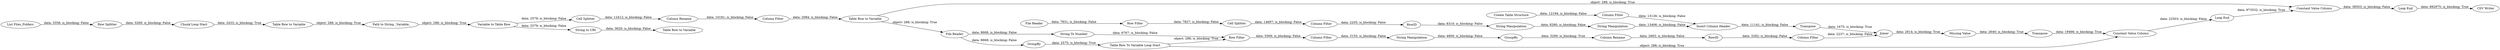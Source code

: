 digraph {
	"-5514546476803252304_24" [label="Create Table Structure"]
	"-5514546476803252304_47" [label="Constant Value Column"]
	"-5514546476803252304_37" [label=Joiner]
	"-5514546476803252304_38" [label="String Manipulation"]
	"-5514546476803252304_26" [label=RowID]
	"-5514546476803252304_52" [label="CSV Writer"]
	"-5514546476803252304_30" [label=GroupBy]
	"-5514546476803252304_3" [label="Row Filter"]
	"-5514546476803252304_49" [label="Chunk Loop Start"]
	"-5514546476803252304_28" [label="String Manipulation"]
	"-5514546476803252304_43" [label="Loop End"]
	"-5514546476803252304_48" [label="Constant Value Column"]
	"-5514546476803252304_20" [label="Column Filter"]
	"-5514546476803252304_42" [label="Column Filter"]
	"-8162245193047718043_18" [label="Column Rename"]
	"-5514546476803252304_7" [label="List Files_Folders"]
	"-5514546476803252304_27" [label="String Manipulation"]
	"-5514546476803252304_29" [label="Column Filter"]
	"-8162245193047718043_11" [label="Table Row to Variable"]
	"-5514546476803252304_34" [label="Column Filter"]
	"-5514546476803252304_36" [label=Transpose]
	"-8162245193047718043_14" [label="Variable to Table Row"]
	"-5514546476803252304_51" [label="String To Number"]
	"-5514546476803252304_33" [label="Table Row To Variable Loop Start"]
	"-5514546476803252304_4" [label="Cell Splitter"]
	"-5514546476803252304_31" [label="Row Filter"]
	"-5514546476803252304_39" [label=RowID]
	"-8162245193047718043_20" [label="Table Row to Variable"]
	"-8162245193047718043_12" [label="Path to String _Variable_"]
	"-5514546476803252304_35" [label=Transpose]
	"-5514546476803252304_41" [label="Column Rename"]
	"-5514546476803252304_50" [label="Loop End"]
	"-5514546476803252304_8" [label="Row Splitter"]
	"-8162245193047718043_19" [label="Column Filter"]
	"-5514546476803252304_25" [label="Insert Column Header"]
	"-5514546476803252304_40" [label=GroupBy]
	"-5514546476803252304_9" [label="File Reader"]
	"-5514546476803252304_45" [label="Missing Value"]
	"-8162245193047718043_17" [label="Cell Splitter"]
	"-8162245193047718043_13" [label="String to URI"]
	"-8162245193047718043_15" [label="Table Row to Variable"]
	"-5514546476803252304_2" [label="File Reader"]
	"-5514546476803252304_29" -> "-5514546476803252304_25" [label="data: 13126; is_blocking: False"]
	"-8162245193047718043_14" -> "-8162245193047718043_13" [label="data: 2579; is_blocking: False"]
	"-5514546476803252304_48" -> "-5514546476803252304_43" [label="data: 22503; is_blocking: False"]
	"-5514546476803252304_38" -> "-5514546476803252304_40" [label="data: 4800; is_blocking: False"]
	"-5514546476803252304_9" -> "-5514546476803252304_30" [label="data: 8668; is_blocking: False"]
	"-5514546476803252304_30" -> "-5514546476803252304_33" [label="data: 2575; is_blocking: True"]
	"-5514546476803252304_41" -> "-5514546476803252304_39" [label="data: 2683; is_blocking: False"]
	"-5514546476803252304_51" -> "-5514546476803252304_31" [label="data: 6767; is_blocking: False"]
	"-5514546476803252304_35" -> "-5514546476803252304_48" [label="data: 19466; is_blocking: True"]
	"-5514546476803252304_43" -> "-5514546476803252304_47" [label="data: 973532; is_blocking: True"]
	"-5514546476803252304_7" -> "-5514546476803252304_8" [label="data: 3358; is_blocking: False"]
	"-5514546476803252304_8" -> "-5514546476803252304_49" [label="data: 3269; is_blocking: False"]
	"-8162245193047718043_19" -> "-8162245193047718043_20" [label="data: 2084; is_blocking: False"]
	"-8162245193047718043_11" -> "-8162245193047718043_12" [label="object: 288; is_blocking: True"]
	"-5514546476803252304_39" -> "-5514546476803252304_42" [label="data: 3282; is_blocking: False"]
	"-5514546476803252304_28" -> "-5514546476803252304_25" [label="data: 13406; is_blocking: False"]
	"-5514546476803252304_36" -> "-5514546476803252304_37" [label="data: 1675; is_blocking: True"]
	"-5514546476803252304_33" -> "-5514546476803252304_31" [label="object: 288; is_blocking: True"]
	"-8162245193047718043_12" -> "-8162245193047718043_14" [label="object: 288; is_blocking: True"]
	"-8162245193047718043_13" -> "-8162245193047718043_15" [label="data: 3620; is_blocking: False"]
	"-5514546476803252304_45" -> "-5514546476803252304_35" [label="data: 2640; is_blocking: True"]
	"-5514546476803252304_2" -> "-5514546476803252304_3" [label="data: 7831; is_blocking: False"]
	"-8162245193047718043_20" -> "-5514546476803252304_47" [label="object: 288; is_blocking: True"]
	"-5514546476803252304_9" -> "-5514546476803252304_51" [label="data: 8668; is_blocking: False"]
	"-5514546476803252304_40" -> "-5514546476803252304_41" [label="data: 3290; is_blocking: True"]
	"-5514546476803252304_20" -> "-5514546476803252304_26" [label="data: 2205; is_blocking: False"]
	"-5514546476803252304_37" -> "-5514546476803252304_45" [label="data: 2614; is_blocking: True"]
	"-8162245193047718043_18" -> "-8162245193047718043_19" [label="data: 10181; is_blocking: False"]
	"-5514546476803252304_25" -> "-5514546476803252304_36" [label="data: 11141; is_blocking: False"]
	"-5514546476803252304_33" -> "-5514546476803252304_48" [label="object: 288; is_blocking: True"]
	"-5514546476803252304_49" -> "-8162245193047718043_11" [label="data: 2433; is_blocking: True"]
	"-5514546476803252304_34" -> "-5514546476803252304_38" [label="data: 3155; is_blocking: False"]
	"-5514546476803252304_26" -> "-5514546476803252304_27" [label="data: 8310; is_blocking: False"]
	"-8162245193047718043_14" -> "-8162245193047718043_17" [label="data: 2579; is_blocking: False"]
	"-5514546476803252304_27" -> "-5514546476803252304_28" [label="data: 8280; is_blocking: False"]
	"-8162245193047718043_17" -> "-8162245193047718043_18" [label="data: 12412; is_blocking: False"]
	"-5514546476803252304_50" -> "-5514546476803252304_52" [label="data: 892975; is_blocking: True"]
	"-5514546476803252304_31" -> "-5514546476803252304_34" [label="data: 5569; is_blocking: False"]
	"-5514546476803252304_3" -> "-5514546476803252304_4" [label="data: 7827; is_blocking: False"]
	"-5514546476803252304_47" -> "-5514546476803252304_50" [label="data: 38503; is_blocking: False"]
	"-5514546476803252304_42" -> "-5514546476803252304_37" [label="data: 2237; is_blocking: False"]
	"-8162245193047718043_20" -> "-5514546476803252304_9" [label="object: 288; is_blocking: True"]
	"-5514546476803252304_24" -> "-5514546476803252304_29" [label="data: 12194; is_blocking: False"]
	"-5514546476803252304_4" -> "-5514546476803252304_20" [label="data: 14697; is_blocking: False"]
	rankdir=LR
}

